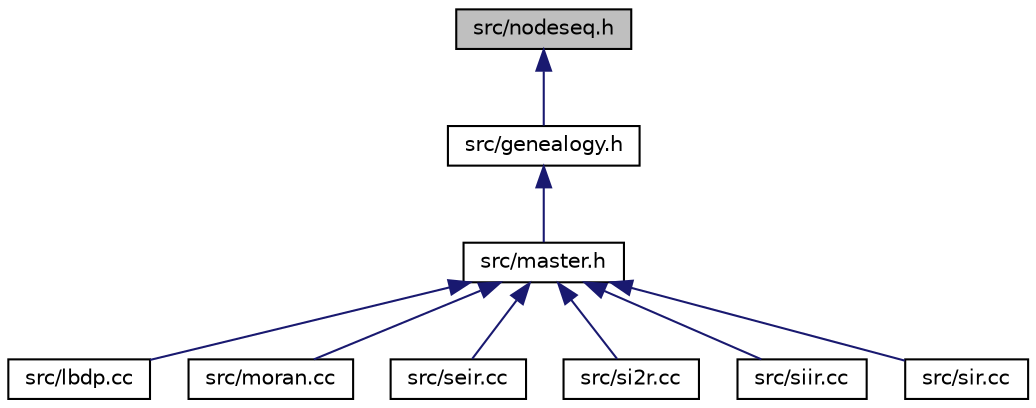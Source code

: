 digraph "src/nodeseq.h"
{
 // LATEX_PDF_SIZE
  edge [fontname="Helvetica",fontsize="10",labelfontname="Helvetica",labelfontsize="10"];
  node [fontname="Helvetica",fontsize="10",shape=record];
  Node1 [label="src/nodeseq.h",height=0.2,width=0.4,color="black", fillcolor="grey75", style="filled", fontcolor="black",tooltip=" "];
  Node1 -> Node2 [dir="back",color="midnightblue",fontsize="10",style="solid",fontname="Helvetica"];
  Node2 [label="src/genealogy.h",height=0.2,width=0.4,color="black", fillcolor="white", style="filled",URL="$genealogy_8h.html",tooltip=" "];
  Node2 -> Node3 [dir="back",color="midnightblue",fontsize="10",style="solid",fontname="Helvetica"];
  Node3 [label="src/master.h",height=0.2,width=0.4,color="black", fillcolor="white", style="filled",URL="$master_8h.html",tooltip=" "];
  Node3 -> Node4 [dir="back",color="midnightblue",fontsize="10",style="solid",fontname="Helvetica"];
  Node4 [label="src/lbdp.cc",height=0.2,width=0.4,color="black", fillcolor="white", style="filled",URL="$lbdp_8cc.html",tooltip=" "];
  Node3 -> Node5 [dir="back",color="midnightblue",fontsize="10",style="solid",fontname="Helvetica"];
  Node5 [label="src/moran.cc",height=0.2,width=0.4,color="black", fillcolor="white", style="filled",URL="$moran_8cc.html",tooltip=" "];
  Node3 -> Node6 [dir="back",color="midnightblue",fontsize="10",style="solid",fontname="Helvetica"];
  Node6 [label="src/seir.cc",height=0.2,width=0.4,color="black", fillcolor="white", style="filled",URL="$seir_8cc.html",tooltip=" "];
  Node3 -> Node7 [dir="back",color="midnightblue",fontsize="10",style="solid",fontname="Helvetica"];
  Node7 [label="src/si2r.cc",height=0.2,width=0.4,color="black", fillcolor="white", style="filled",URL="$si2r_8cc.html",tooltip=" "];
  Node3 -> Node8 [dir="back",color="midnightblue",fontsize="10",style="solid",fontname="Helvetica"];
  Node8 [label="src/siir.cc",height=0.2,width=0.4,color="black", fillcolor="white", style="filled",URL="$siir_8cc.html",tooltip=" "];
  Node3 -> Node9 [dir="back",color="midnightblue",fontsize="10",style="solid",fontname="Helvetica"];
  Node9 [label="src/sir.cc",height=0.2,width=0.4,color="black", fillcolor="white", style="filled",URL="$sir_8cc.html",tooltip=" "];
}
